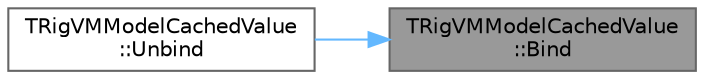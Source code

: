 digraph "TRigVMModelCachedValue::Bind"
{
 // INTERACTIVE_SVG=YES
 // LATEX_PDF_SIZE
  bgcolor="transparent";
  edge [fontname=Helvetica,fontsize=10,labelfontname=Helvetica,labelfontsize=10];
  node [fontname=Helvetica,fontsize=10,shape=box,height=0.2,width=0.4];
  rankdir="RL";
  Node1 [id="Node000001",label="TRigVMModelCachedValue\l::Bind",height=0.2,width=0.4,color="gray40", fillcolor="grey60", style="filled", fontcolor="black",tooltip=" "];
  Node1 -> Node2 [id="edge1_Node000001_Node000002",dir="back",color="steelblue1",style="solid",tooltip=" "];
  Node2 [id="Node000002",label="TRigVMModelCachedValue\l::Unbind",height=0.2,width=0.4,color="grey40", fillcolor="white", style="filled",URL="$db/d03/classTRigVMModelCachedValue.html#aadf4f9149fe4f4e6a4a25307cae5f6be",tooltip=" "];
}
